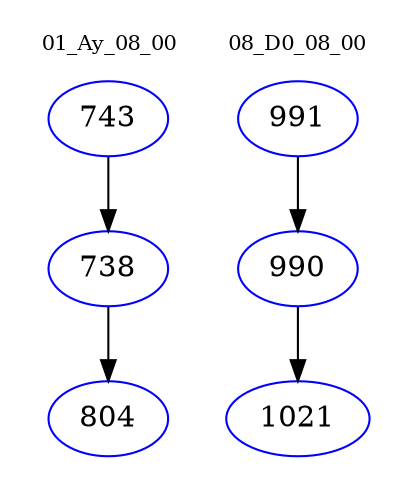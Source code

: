 digraph{
subgraph cluster_0 {
color = white
label = "01_Ay_08_00";
fontsize=10;
T0_743 [label="743", color="blue"]
T0_743 -> T0_738 [color="black"]
T0_738 [label="738", color="blue"]
T0_738 -> T0_804 [color="black"]
T0_804 [label="804", color="blue"]
}
subgraph cluster_1 {
color = white
label = "08_D0_08_00";
fontsize=10;
T1_991 [label="991", color="blue"]
T1_991 -> T1_990 [color="black"]
T1_990 [label="990", color="blue"]
T1_990 -> T1_1021 [color="black"]
T1_1021 [label="1021", color="blue"]
}
}
